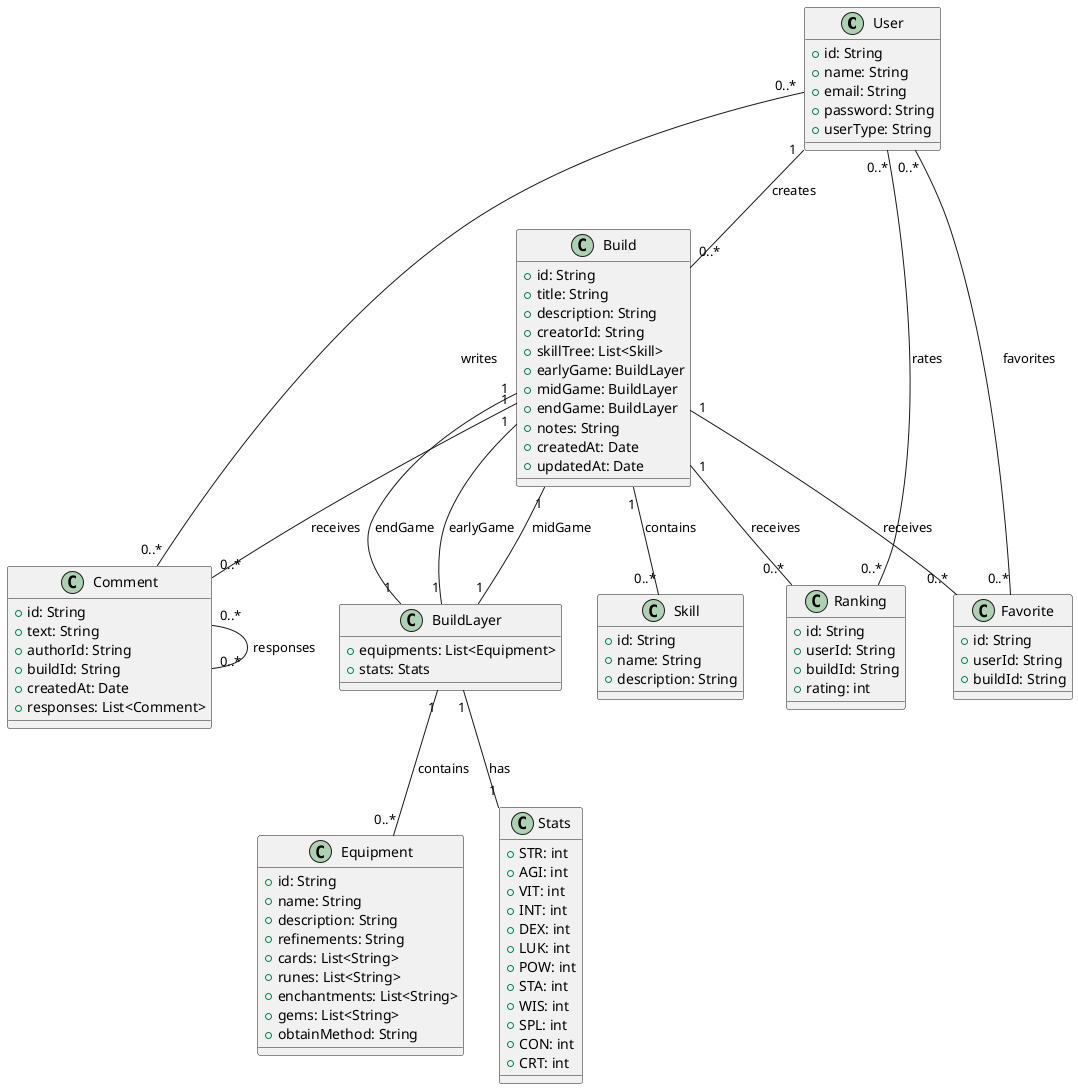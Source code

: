 @startuml

!define RECTANGLE class
RECTANGLE User {
  +id: String
  +name: String
  +email: String
  +password: String
  +userType: String
}

RECTANGLE Build {
  +id: String
  +title: String
  +description: String
  +creatorId: String
  +skillTree: List<Skill>
  +earlyGame: BuildLayer
  +midGame: BuildLayer
  +endGame: BuildLayer
  +notes: String
  +createdAt: Date
  +updatedAt: Date
}

RECTANGLE Skill {
  +id: String
  +name: String
  +description: String
}

RECTANGLE BuildLayer {
  +equipments: List<Equipment>
  +stats: Stats
}

RECTANGLE Equipment {
  +id: String
  +name: String
  +description: String
  +refinements: String
  +cards: List<String>
  +runes: List<String>
  +enchantments: List<String>
  +gems: List<String>
  +obtainMethod: String
}

RECTANGLE Stats {
  +STR: int
  +AGI: int
  +VIT: int
  +INT: int
  +DEX: int
  +LUK: int
  +POW: int
  +STA: int
  +WIS: int
  +SPL: int
  +CON: int
  +CRT: int
}

RECTANGLE Comment {
  +id: String
  +text: String
  +authorId: String
  +buildId: String
  +createdAt: Date
  +responses: List<Comment>
}

RECTANGLE Ranking {
  +id: String
  +userId: String
  +buildId: String
  +rating: int
}

RECTANGLE Favorite {
  +id: String
  +userId: String
  +buildId: String
}

User "1" -- "0..*" Build : creates
Build "1" -- "0..*" Skill : contains
Build "1" -- "1" BuildLayer : earlyGame
Build "1" -- "1" BuildLayer : midGame
Build "1" -- "1" BuildLayer : endGame
BuildLayer "1" -- "0..*" Equipment : contains
BuildLayer "1" -- "1" Stats : has
Build "1" -- "0..*" Comment : receives
Comment "0..*" -- "0..*" Comment : responses
Build "1" -- "0..*" Ranking : receives
Build "1" -- "0..*" Favorite : receives
User "0..*" -- "0..*" Comment : writes
User "0..*" -- "0..*" Ranking : rates
User "0..*" -- "0..*" Favorite : favorites

@enduml
